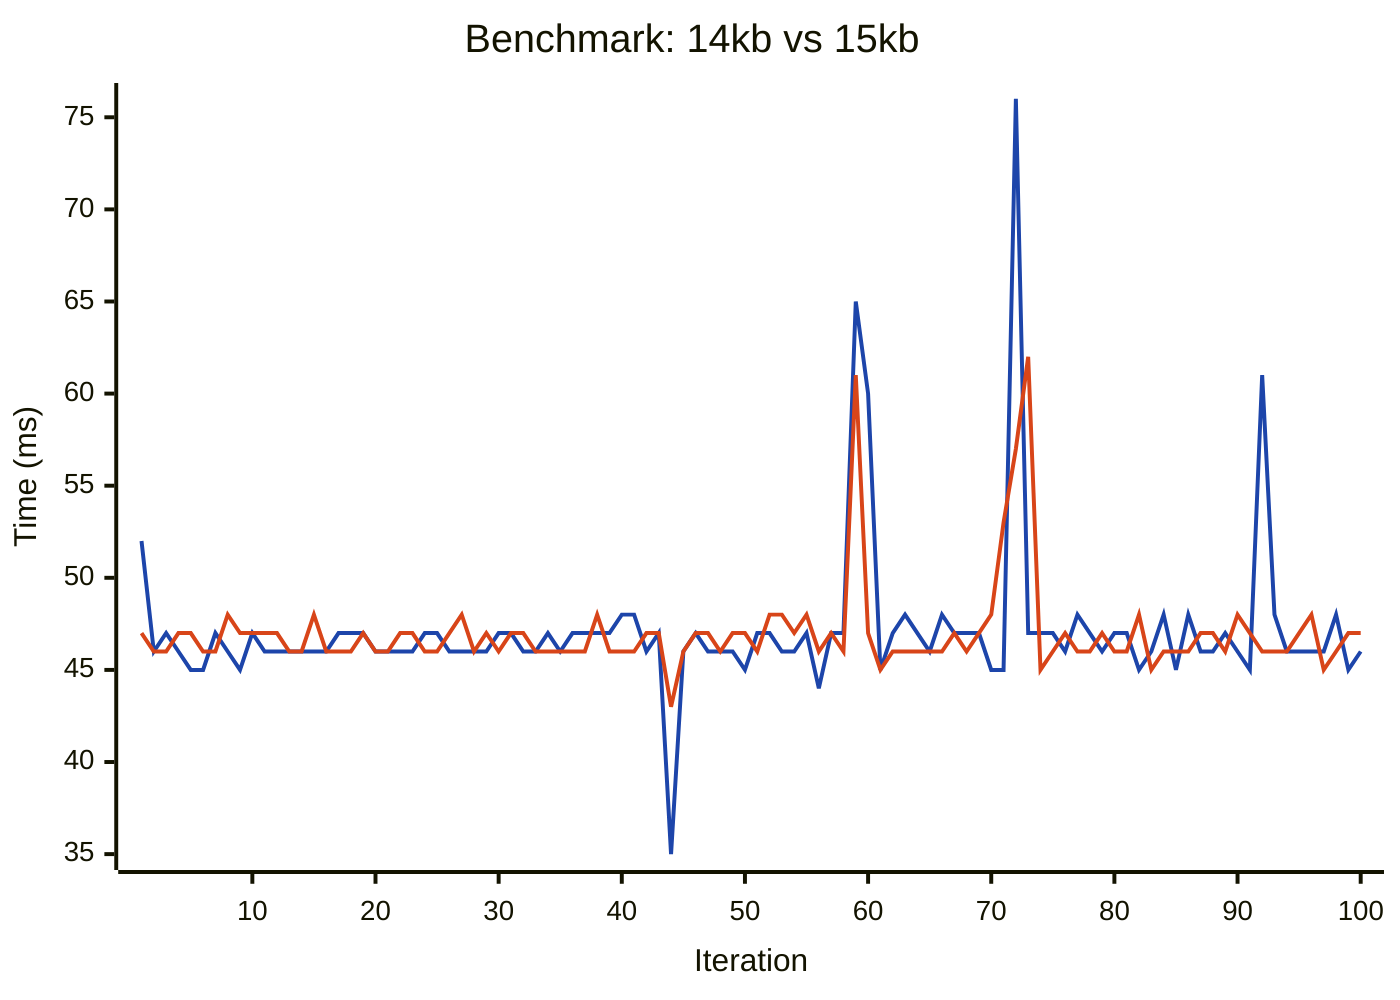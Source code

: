 %%{init: { 'themeVariables': { 'xyChart': { 'plotColorPalette': '#1d45aaff, #d84519ff' } } }}%%
xychart-beta
  title "Benchmark: 14kb vs 15kb"
  x-axis Iteration 1 --> 100
  y-axis "Time (ms)"
  line [52, 46, 47, 46, 45, 45, 47, 46, 45, 47, 46, 46, 46, 46, 46, 46, 47, 47, 47, 46, 46, 46, 46, 47, 47, 46, 46, 46, 46, 47, 47, 46, 46, 47, 46, 47, 47, 47, 47, 48, 48, 46, 47, 35, 46, 47, 46, 46, 46, 45, 47, 47, 46, 46, 47, 44, 47, 47, 65, 60, 45, 47, 48, 47, 46, 48, 47, 47, 47, 45, 45, 76, 47, 47, 47, 46, 48, 47, 46, 47, 47, 45, 46, 48, 45, 48, 46, 46, 47, 46, 45, 61, 48, 46, 46, 46, 46, 48, 45, 46]
  line [47, 46, 46, 47, 47, 46, 46, 48, 47, 47, 47, 47, 46, 46, 48, 46, 46, 46, 47, 46, 46, 47, 47, 46, 46, 47, 48, 46, 47, 46, 47, 47, 46, 46, 46, 46, 46, 48, 46, 46, 46, 47, 47, 43, 46, 47, 47, 46, 47, 47, 46, 48, 48, 47, 48, 46, 47, 46, 61, 47, 45, 46, 46, 46, 46, 46, 47, 46, 47, 48, 53, 57, 62, 45, 46, 47, 46, 46, 47, 46, 46, 48, 45, 46, 46, 46, 47, 47, 46, 48, 47, 46, 46, 46, 47, 48, 45, 46, 47, 47]
